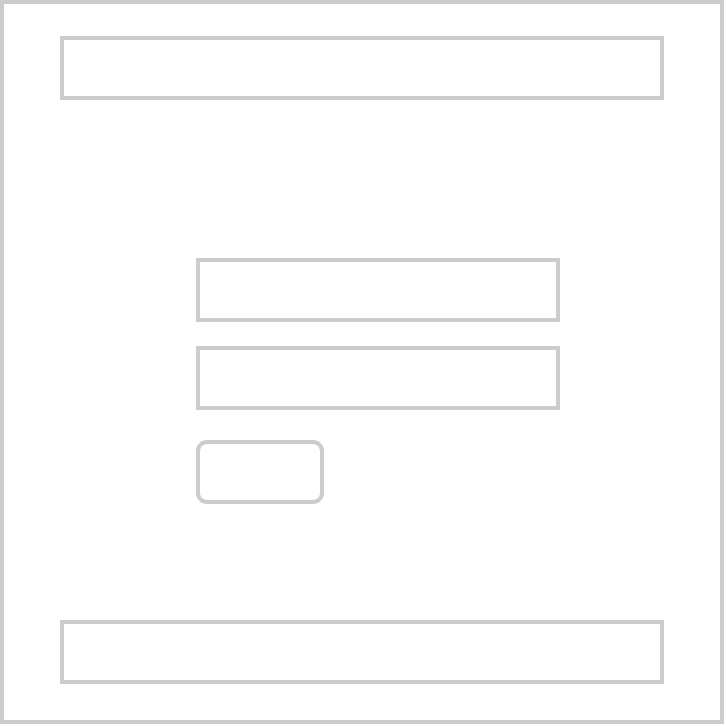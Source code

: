 <mxfile version="24.6.4" type="device">
  <diagram name="Page-1" id="yDXObKNRjAjLiQP1jVey">
    <mxGraphModel dx="880" dy="468" grid="1" gridSize="10" guides="1" tooltips="1" connect="1" arrows="1" fold="1" page="1" pageScale="1" pageWidth="850" pageHeight="1100" math="0" shadow="0">
      <root>
        <mxCell id="0" />
        <mxCell id="1" parent="0" />
        <mxCell id="b5sbPjUcrcQ9L3QDeXpB-1" value="" style="whiteSpace=wrap;html=1;aspect=fixed;strokeWidth=2;strokeColor=#CCCCCC;" vertex="1" parent="1">
          <mxGeometry x="160" y="40" width="360" height="360" as="geometry" />
        </mxCell>
        <mxCell id="b5sbPjUcrcQ9L3QDeXpB-2" value="" style="rounded=0;whiteSpace=wrap;html=1;strokeWidth=2;strokeColor=#CCCCCC;" vertex="1" parent="1">
          <mxGeometry x="190" y="58" width="300" height="30" as="geometry" />
        </mxCell>
        <mxCell id="b5sbPjUcrcQ9L3QDeXpB-3" value="" style="rounded=0;whiteSpace=wrap;html=1;strokeWidth=2;strokeColor=#CCCCCC;" vertex="1" parent="1">
          <mxGeometry x="190" y="350" width="300" height="30" as="geometry" />
        </mxCell>
        <mxCell id="b5sbPjUcrcQ9L3QDeXpB-5" value="" style="rounded=0;whiteSpace=wrap;html=1;strokeWidth=2;strokeColor=#CCCCCC;" vertex="1" parent="1">
          <mxGeometry x="258" y="169" width="180" height="30" as="geometry" />
        </mxCell>
        <mxCell id="b5sbPjUcrcQ9L3QDeXpB-6" value="" style="rounded=0;whiteSpace=wrap;html=1;strokeWidth=2;strokeColor=#CCCCCC;" vertex="1" parent="1">
          <mxGeometry x="258" y="213" width="180" height="30" as="geometry" />
        </mxCell>
        <mxCell id="b5sbPjUcrcQ9L3QDeXpB-7" value="" style="rounded=1;whiteSpace=wrap;html=1;strokeColor=#CCCCCC;strokeWidth=2;" vertex="1" parent="1">
          <mxGeometry x="258" y="260" width="62" height="30" as="geometry" />
        </mxCell>
      </root>
    </mxGraphModel>
  </diagram>
</mxfile>
